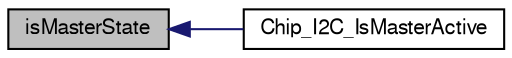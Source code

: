 digraph "isMasterState"
{
  edge [fontname="FreeSans",fontsize="10",labelfontname="FreeSans",labelfontsize="10"];
  node [fontname="FreeSans",fontsize="10",shape=record];
  rankdir="LR";
  Node1 [label="isMasterState",height=0.2,width=0.4,color="black", fillcolor="grey75", style="filled", fontcolor="black"];
  Node1 -> Node2 [dir="back",color="midnightblue",fontsize="10",style="solid"];
  Node2 [label="Chip_I2C_IsMasterActive",height=0.2,width=0.4,color="black", fillcolor="white", style="filled",URL="$group__I2C__17XX__40XX.html#ga5fdf29aff7847c93373cf02da41285e1",tooltip="Checks if master xfer in progress. "];
}
